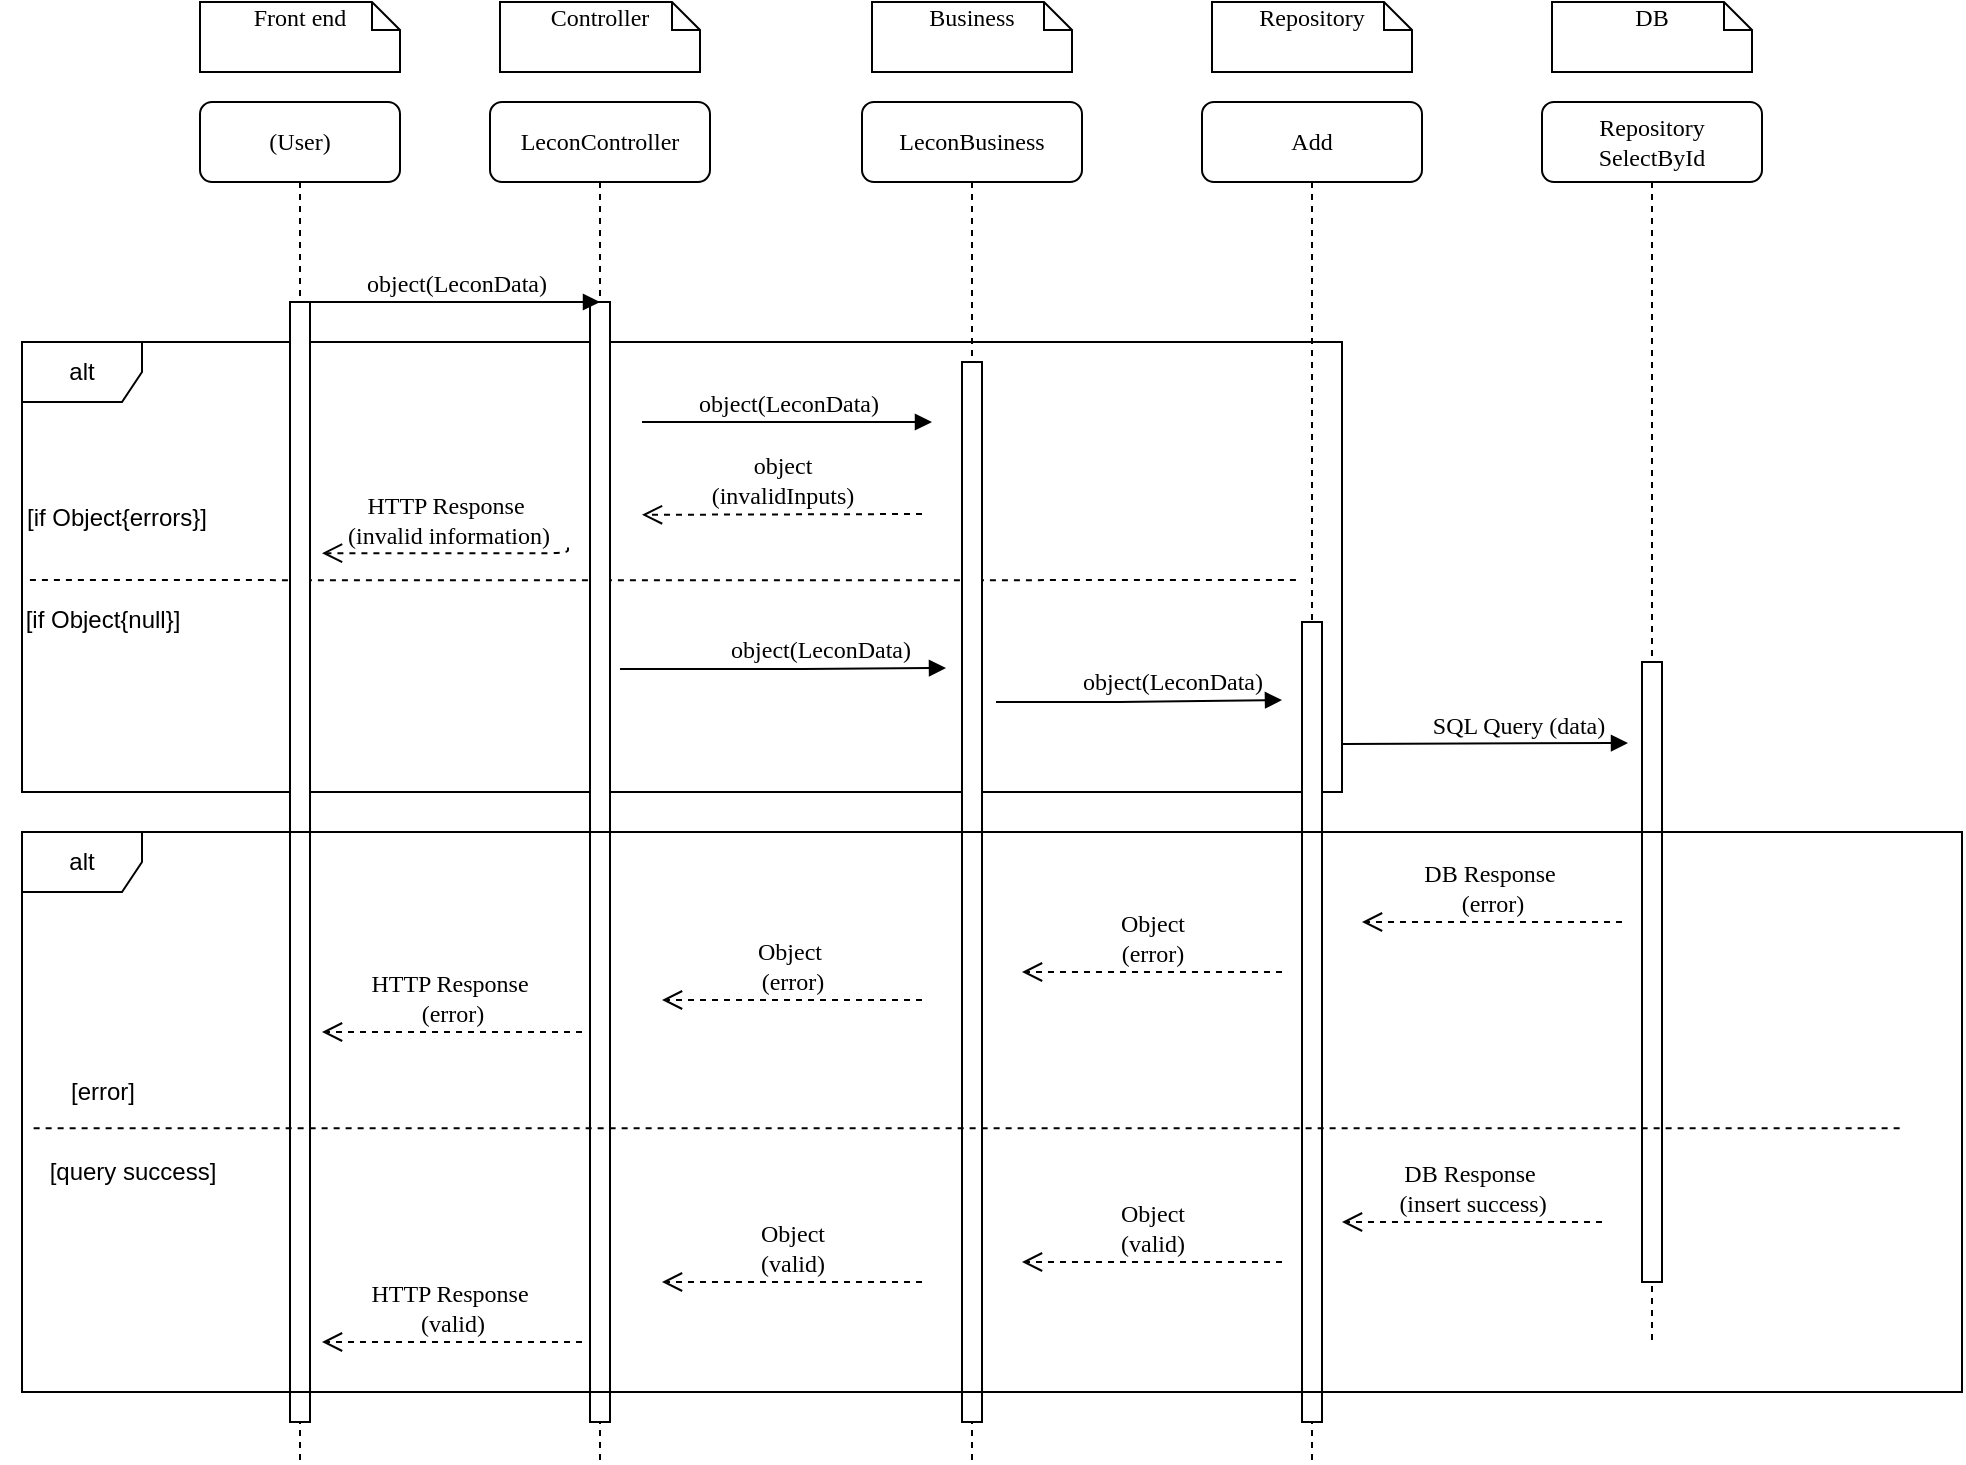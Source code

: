 <mxfile version="28.2.1">
  <diagram name="Page-1" id="2YBvvXClWsGukQMizWep">
    <mxGraphModel dx="1584" dy="834" grid="1" gridSize="10" guides="1" tooltips="1" connect="1" arrows="1" fold="1" page="1" pageScale="1" pageWidth="850" pageHeight="1100" math="0" shadow="0">
      <root>
        <mxCell id="0" />
        <mxCell id="1" parent="0" />
        <mxCell id="dWqMGCR1HXPKz_qinvt6-51" value="" style="group" vertex="1" connectable="0" parent="1">
          <mxGeometry x="100" y="220" width="660" height="225" as="geometry" />
        </mxCell>
        <mxCell id="dWqMGCR1HXPKz_qinvt6-52" value="alt" style="shape=umlFrame;whiteSpace=wrap;html=1;pointerEvents=0;" vertex="1" parent="dWqMGCR1HXPKz_qinvt6-51">
          <mxGeometry width="660" height="225" as="geometry" />
        </mxCell>
        <mxCell id="dWqMGCR1HXPKz_qinvt6-53" value="" style="endArrow=none;dashed=1;html=1;rounded=0;exitX=0.006;exitY=0.529;exitDx=0;exitDy=0;exitPerimeter=0;entryX=0.969;entryY=0.529;entryDx=0;entryDy=0;entryPerimeter=0;" edge="1" parent="dWqMGCR1HXPKz_qinvt6-51" source="dWqMGCR1HXPKz_qinvt6-52" target="dWqMGCR1HXPKz_qinvt6-52">
          <mxGeometry width="50" height="50" relative="1" as="geometry">
            <mxPoint x="825.0" y="119.118" as="sourcePoint" />
            <mxPoint x="928.125" y="52.941" as="targetPoint" />
            <Array as="points">
              <mxPoint x="309.375" y="119.118" />
            </Array>
          </mxGeometry>
        </mxCell>
        <mxCell id="dWqMGCR1HXPKz_qinvt6-54" value="[if Object{errors}]" style="text;html=1;align=center;verticalAlign=middle;resizable=0;points=[];autosize=1;strokeColor=none;fillColor=none;" vertex="1" parent="dWqMGCR1HXPKz_qinvt6-51">
          <mxGeometry x="-8.462" y="72.794" width="110" height="30" as="geometry" />
        </mxCell>
        <mxCell id="dWqMGCR1HXPKz_qinvt6-55" value="[if Object{null}]" style="text;html=1;align=center;verticalAlign=middle;resizable=0;points=[];autosize=1;strokeColor=none;fillColor=none;" vertex="1" parent="dWqMGCR1HXPKz_qinvt6-51">
          <mxGeometry x="-10.154" y="124.412" width="100" height="30" as="geometry" />
        </mxCell>
        <mxCell id="dWqMGCR1HXPKz_qinvt6-56" value="HTTP Response&amp;nbsp;&lt;div&gt;(invalid information)&lt;/div&gt;" style="html=1;verticalAlign=bottom;endArrow=open;dashed=1;endSize=8;labelBackgroundColor=none;fontFamily=Verdana;fontSize=12;edgeStyle=elbowEdgeStyle;elbow=vertical;" edge="1" parent="dWqMGCR1HXPKz_qinvt6-51">
          <mxGeometry relative="1" as="geometry">
            <mxPoint x="150" y="105.79" as="targetPoint" />
            <Array as="points">
              <mxPoint x="246.922" y="105.584" />
              <mxPoint x="297.692" y="105.584" />
            </Array>
            <mxPoint x="273" y="102.79" as="sourcePoint" />
          </mxGeometry>
        </mxCell>
        <mxCell id="dWqMGCR1HXPKz_qinvt6-143" value="object&lt;div&gt;(invalidInputs)&lt;/div&gt;" style="html=1;verticalAlign=bottom;endArrow=open;dashed=1;endSize=8;labelBackgroundColor=none;fontFamily=Verdana;fontSize=12;edgeStyle=elbowEdgeStyle;elbow=vertical;" edge="1" parent="dWqMGCR1HXPKz_qinvt6-51">
          <mxGeometry relative="1" as="geometry">
            <mxPoint x="309.999" y="86.414" as="targetPoint" />
            <Array as="points">
              <mxPoint x="436.922" y="86.414" />
              <mxPoint x="487.692" y="86.414" />
            </Array>
            <mxPoint x="450" y="86" as="sourcePoint" />
          </mxGeometry>
        </mxCell>
        <mxCell id="dWqMGCR1HXPKz_qinvt6-58" value="(User)" style="shape=umlLifeline;perimeter=lifelinePerimeter;whiteSpace=wrap;html=1;container=1;collapsible=0;recursiveResize=0;outlineConnect=0;rounded=1;shadow=0;comic=0;labelBackgroundColor=none;strokeWidth=1;fontFamily=Verdana;fontSize=12;align=center;" vertex="1" parent="1">
          <mxGeometry x="189" y="100" width="100" height="680" as="geometry" />
        </mxCell>
        <mxCell id="dWqMGCR1HXPKz_qinvt6-59" value="" style="html=1;points=[];perimeter=orthogonalPerimeter;rounded=0;shadow=0;comic=0;labelBackgroundColor=none;strokeWidth=1;fontFamily=Verdana;fontSize=12;align=center;" vertex="1" parent="dWqMGCR1HXPKz_qinvt6-58">
          <mxGeometry x="45" y="100" width="10" height="560" as="geometry" />
        </mxCell>
        <mxCell id="dWqMGCR1HXPKz_qinvt6-60" value="Front end" style="shape=note;whiteSpace=wrap;html=1;size=14;verticalAlign=top;align=center;spacingTop=-6;rounded=0;shadow=0;comic=0;labelBackgroundColor=none;strokeWidth=1;fontFamily=Verdana;fontSize=12" vertex="1" parent="1">
          <mxGeometry x="189" y="50" width="100" height="35" as="geometry" />
        </mxCell>
        <mxCell id="dWqMGCR1HXPKz_qinvt6-61" value="Controller" style="shape=note;whiteSpace=wrap;html=1;size=14;verticalAlign=top;align=center;spacingTop=-6;rounded=0;shadow=0;comic=0;labelBackgroundColor=none;strokeWidth=1;fontFamily=Verdana;fontSize=12" vertex="1" parent="1">
          <mxGeometry x="339" y="50" width="100" height="35" as="geometry" />
        </mxCell>
        <mxCell id="dWqMGCR1HXPKz_qinvt6-62" value="LeconController" style="shape=umlLifeline;perimeter=lifelinePerimeter;whiteSpace=wrap;html=1;container=1;collapsible=0;recursiveResize=0;outlineConnect=0;rounded=1;shadow=0;comic=0;labelBackgroundColor=none;strokeWidth=1;fontFamily=Verdana;fontSize=12;align=center;" vertex="1" parent="1">
          <mxGeometry x="334" y="100" width="110" height="680" as="geometry" />
        </mxCell>
        <mxCell id="dWqMGCR1HXPKz_qinvt6-63" value="" style="html=1;points=[];perimeter=orthogonalPerimeter;rounded=0;shadow=0;comic=0;labelBackgroundColor=none;strokeWidth=1;fontFamily=Verdana;fontSize=12;align=center;" vertex="1" parent="dWqMGCR1HXPKz_qinvt6-62">
          <mxGeometry x="50" y="100" width="10" height="560" as="geometry" />
        </mxCell>
        <mxCell id="dWqMGCR1HXPKz_qinvt6-65" value="object(LeconData)" style="html=1;verticalAlign=bottom;endArrow=block;labelBackgroundColor=none;fontFamily=Verdana;fontSize=12;edgeStyle=elbowEdgeStyle;elbow=vertical;" edge="1" parent="1" source="dWqMGCR1HXPKz_qinvt6-59">
          <mxGeometry x="0.002" relative="1" as="geometry">
            <mxPoint x="309" y="210" as="sourcePoint" />
            <mxPoint x="389" y="200" as="targetPoint" />
            <mxPoint as="offset" />
          </mxGeometry>
        </mxCell>
        <mxCell id="dWqMGCR1HXPKz_qinvt6-72" value="Business" style="shape=note;whiteSpace=wrap;html=1;size=14;verticalAlign=top;align=center;spacingTop=-6;rounded=0;shadow=0;comic=0;labelBackgroundColor=none;strokeWidth=1;fontFamily=Verdana;fontSize=12" vertex="1" parent="1">
          <mxGeometry x="525" y="50" width="100" height="35" as="geometry" />
        </mxCell>
        <mxCell id="dWqMGCR1HXPKz_qinvt6-73" value="LeconBusiness" style="shape=umlLifeline;perimeter=lifelinePerimeter;whiteSpace=wrap;html=1;container=1;collapsible=0;recursiveResize=0;outlineConnect=0;rounded=1;shadow=0;comic=0;labelBackgroundColor=none;strokeWidth=1;fontFamily=Verdana;fontSize=12;align=center;" vertex="1" parent="1">
          <mxGeometry x="520" y="100" width="110" height="680" as="geometry" />
        </mxCell>
        <mxCell id="dWqMGCR1HXPKz_qinvt6-74" value="" style="html=1;points=[];perimeter=orthogonalPerimeter;rounded=0;shadow=0;comic=0;labelBackgroundColor=none;strokeWidth=1;fontFamily=Verdana;fontSize=12;align=center;" vertex="1" parent="dWqMGCR1HXPKz_qinvt6-73">
          <mxGeometry x="50" y="130" width="10" height="530" as="geometry" />
        </mxCell>
        <mxCell id="dWqMGCR1HXPKz_qinvt6-142" value="object(LeconData)" style="html=1;verticalAlign=bottom;endArrow=block;labelBackgroundColor=none;fontFamily=Verdana;fontSize=12;edgeStyle=elbowEdgeStyle;elbow=vertical;" edge="1" parent="dWqMGCR1HXPKz_qinvt6-73">
          <mxGeometry x="0.002" relative="1" as="geometry">
            <mxPoint x="-110" y="160" as="sourcePoint" />
            <mxPoint x="35" y="160" as="targetPoint" />
            <mxPoint as="offset" />
          </mxGeometry>
        </mxCell>
        <mxCell id="dWqMGCR1HXPKz_qinvt6-76" value="object(LeconData)" style="html=1;verticalAlign=bottom;endArrow=block;labelBackgroundColor=none;fontFamily=Verdana;fontSize=12;edgeStyle=elbowEdgeStyle;elbow=horizontal;" edge="1" parent="1">
          <mxGeometry x="0.23" relative="1" as="geometry">
            <mxPoint x="399" y="383.5" as="sourcePoint" />
            <mxPoint x="562" y="383" as="targetPoint" />
            <mxPoint as="offset" />
          </mxGeometry>
        </mxCell>
        <mxCell id="dWqMGCR1HXPKz_qinvt6-81" value="Repository" style="shape=note;whiteSpace=wrap;html=1;size=14;verticalAlign=top;align=center;spacingTop=-6;rounded=0;shadow=0;comic=0;labelBackgroundColor=none;strokeWidth=1;fontFamily=Verdana;fontSize=12" vertex="1" parent="1">
          <mxGeometry x="695" y="50" width="100" height="35" as="geometry" />
        </mxCell>
        <mxCell id="dWqMGCR1HXPKz_qinvt6-82" value="Add" style="shape=umlLifeline;perimeter=lifelinePerimeter;whiteSpace=wrap;html=1;container=1;collapsible=0;recursiveResize=0;outlineConnect=0;rounded=1;shadow=0;comic=0;labelBackgroundColor=none;strokeWidth=1;fontFamily=Verdana;fontSize=12;align=center;" vertex="1" parent="1">
          <mxGeometry x="690" y="100" width="110" height="680" as="geometry" />
        </mxCell>
        <mxCell id="dWqMGCR1HXPKz_qinvt6-83" value="" style="html=1;points=[];perimeter=orthogonalPerimeter;rounded=0;shadow=0;comic=0;labelBackgroundColor=none;strokeWidth=1;fontFamily=Verdana;fontSize=12;align=center;" vertex="1" parent="dWqMGCR1HXPKz_qinvt6-82">
          <mxGeometry x="50" y="260" width="10" height="400" as="geometry" />
        </mxCell>
        <mxCell id="dWqMGCR1HXPKz_qinvt6-101" value="object(LeconData)" style="html=1;verticalAlign=bottom;endArrow=block;labelBackgroundColor=none;fontFamily=Verdana;fontSize=12;edgeStyle=elbowEdgeStyle;elbow=horizontal;" edge="1" parent="dWqMGCR1HXPKz_qinvt6-82">
          <mxGeometry x="0.23" relative="1" as="geometry">
            <mxPoint x="-103" y="299.94" as="sourcePoint" />
            <mxPoint x="40" y="299" as="targetPoint" />
            <mxPoint as="offset" />
          </mxGeometry>
        </mxCell>
        <mxCell id="dWqMGCR1HXPKz_qinvt6-95" value="DB" style="shape=note;whiteSpace=wrap;html=1;size=14;verticalAlign=top;align=center;spacingTop=-6;rounded=0;shadow=0;comic=0;labelBackgroundColor=none;strokeWidth=1;fontFamily=Verdana;fontSize=12" vertex="1" parent="1">
          <mxGeometry x="865" y="50" width="100" height="35" as="geometry" />
        </mxCell>
        <mxCell id="dWqMGCR1HXPKz_qinvt6-96" value="Repository&lt;div&gt;SelectById&lt;/div&gt;" style="shape=umlLifeline;perimeter=lifelinePerimeter;whiteSpace=wrap;html=1;container=1;collapsible=0;recursiveResize=0;outlineConnect=0;rounded=1;shadow=0;comic=0;labelBackgroundColor=none;strokeWidth=1;fontFamily=Verdana;fontSize=12;align=center;" vertex="1" parent="1">
          <mxGeometry x="860" y="100" width="110" height="620" as="geometry" />
        </mxCell>
        <mxCell id="dWqMGCR1HXPKz_qinvt6-97" value="" style="html=1;points=[];perimeter=orthogonalPerimeter;rounded=0;shadow=0;comic=0;labelBackgroundColor=none;strokeWidth=1;fontFamily=Verdana;fontSize=12;align=center;" vertex="1" parent="dWqMGCR1HXPKz_qinvt6-96">
          <mxGeometry x="50" y="280" width="10" height="310" as="geometry" />
        </mxCell>
        <mxCell id="dWqMGCR1HXPKz_qinvt6-102" value="" style="group;movable=1;resizable=1;rotatable=1;deletable=1;editable=1;locked=0;connectable=1;" vertex="1" connectable="0" parent="1">
          <mxGeometry x="100" y="465" width="970" height="280" as="geometry" />
        </mxCell>
        <mxCell id="dWqMGCR1HXPKz_qinvt6-103" value="alt" style="shape=umlFrame;whiteSpace=wrap;html=1;pointerEvents=0;" vertex="1" parent="dWqMGCR1HXPKz_qinvt6-102">
          <mxGeometry width="970" height="280" as="geometry" />
        </mxCell>
        <mxCell id="dWqMGCR1HXPKz_qinvt6-104" value="" style="endArrow=none;dashed=1;html=1;rounded=0;exitX=0.006;exitY=0.529;exitDx=0;exitDy=0;exitPerimeter=0;entryX=0.969;entryY=0.529;entryDx=0;entryDy=0;entryPerimeter=0;" edge="1" parent="dWqMGCR1HXPKz_qinvt6-102" source="dWqMGCR1HXPKz_qinvt6-103" target="dWqMGCR1HXPKz_qinvt6-103">
          <mxGeometry width="50" height="50" relative="1" as="geometry">
            <mxPoint x="1212.5" y="108.529" as="sourcePoint" />
            <mxPoint x="1364.062" y="48.235" as="targetPoint" />
            <Array as="points" />
          </mxGeometry>
        </mxCell>
        <mxCell id="dWqMGCR1HXPKz_qinvt6-105" value="[error]" style="text;html=1;align=center;verticalAlign=middle;resizable=0;points=[];autosize=1;strokeColor=none;fillColor=none;" vertex="1" parent="dWqMGCR1HXPKz_qinvt6-102">
          <mxGeometry x="10.004" y="115.004" width="60" height="30" as="geometry" />
        </mxCell>
        <mxCell id="dWqMGCR1HXPKz_qinvt6-106" value="[query success]" style="text;html=1;align=center;verticalAlign=middle;resizable=0;points=[];autosize=1;strokeColor=none;fillColor=none;" vertex="1" parent="dWqMGCR1HXPKz_qinvt6-102">
          <mxGeometry x="-0.003" y="155.003" width="110" height="30" as="geometry" />
        </mxCell>
        <mxCell id="dWqMGCR1HXPKz_qinvt6-108" value="DB Response&amp;nbsp;&lt;div&gt;(error)&lt;/div&gt;" style="html=1;verticalAlign=bottom;endArrow=open;dashed=1;endSize=8;labelBackgroundColor=none;fontFamily=Verdana;fontSize=12;edgeStyle=elbowEdgeStyle;elbow=vertical;" edge="1" parent="dWqMGCR1HXPKz_qinvt6-102">
          <mxGeometry relative="1" as="geometry">
            <mxPoint x="670" y="45" as="targetPoint" />
            <Array as="points">
              <mxPoint x="745" y="45" />
              <mxPoint x="775" y="45" />
            </Array>
            <mxPoint x="800" y="45" as="sourcePoint" />
          </mxGeometry>
        </mxCell>
        <mxCell id="dWqMGCR1HXPKz_qinvt6-109" value="&lt;div&gt;Object&lt;/div&gt;&lt;div&gt;(error)&lt;/div&gt;" style="html=1;verticalAlign=bottom;endArrow=open;dashed=1;endSize=8;labelBackgroundColor=none;fontFamily=Verdana;fontSize=12;edgeStyle=elbowEdgeStyle;elbow=vertical;" edge="1" parent="dWqMGCR1HXPKz_qinvt6-102">
          <mxGeometry relative="1" as="geometry">
            <mxPoint x="500" y="70" as="targetPoint" />
            <Array as="points">
              <mxPoint x="575" y="70" />
              <mxPoint x="605" y="70" />
            </Array>
            <mxPoint x="630" y="70" as="sourcePoint" />
          </mxGeometry>
        </mxCell>
        <mxCell id="dWqMGCR1HXPKz_qinvt6-110" value="Object&amp;nbsp;&lt;div&gt;(error)&lt;/div&gt;" style="html=1;verticalAlign=bottom;endArrow=open;dashed=1;endSize=8;labelBackgroundColor=none;fontFamily=Verdana;fontSize=12;edgeStyle=elbowEdgeStyle;elbow=vertical;" edge="1" parent="dWqMGCR1HXPKz_qinvt6-102">
          <mxGeometry relative="1" as="geometry">
            <mxPoint x="320" y="84" as="targetPoint" />
            <Array as="points">
              <mxPoint x="395" y="84" />
              <mxPoint x="425" y="84" />
            </Array>
            <mxPoint x="450" y="84" as="sourcePoint" />
          </mxGeometry>
        </mxCell>
        <mxCell id="dWqMGCR1HXPKz_qinvt6-126" value="HTTP Response&amp;nbsp;&lt;div&gt;(error)&lt;/div&gt;" style="html=1;verticalAlign=bottom;endArrow=open;dashed=1;endSize=8;labelBackgroundColor=none;fontFamily=Verdana;fontSize=12;edgeStyle=elbowEdgeStyle;elbow=vertical;" edge="1" parent="dWqMGCR1HXPKz_qinvt6-102">
          <mxGeometry relative="1" as="geometry">
            <mxPoint x="150" y="100" as="targetPoint" />
            <Array as="points">
              <mxPoint x="225" y="100" />
              <mxPoint x="255" y="100" />
            </Array>
            <mxPoint x="280" y="100" as="sourcePoint" />
          </mxGeometry>
        </mxCell>
        <mxCell id="dWqMGCR1HXPKz_qinvt6-127" value="DB Response&amp;nbsp;&lt;div&gt;(insert success)&lt;/div&gt;" style="html=1;verticalAlign=bottom;endArrow=open;dashed=1;endSize=8;labelBackgroundColor=none;fontFamily=Verdana;fontSize=12;edgeStyle=elbowEdgeStyle;elbow=vertical;" edge="1" parent="dWqMGCR1HXPKz_qinvt6-102">
          <mxGeometry relative="1" as="geometry">
            <mxPoint x="660" y="195" as="targetPoint" />
            <Array as="points">
              <mxPoint x="735" y="195" />
              <mxPoint x="765" y="195" />
            </Array>
            <mxPoint x="790" y="195" as="sourcePoint" />
          </mxGeometry>
        </mxCell>
        <mxCell id="dWqMGCR1HXPKz_qinvt6-128" value="&lt;div&gt;Object&lt;/div&gt;&lt;div&gt;(valid)&lt;/div&gt;" style="html=1;verticalAlign=bottom;endArrow=open;dashed=1;endSize=8;labelBackgroundColor=none;fontFamily=Verdana;fontSize=12;edgeStyle=elbowEdgeStyle;elbow=vertical;" edge="1" parent="dWqMGCR1HXPKz_qinvt6-102">
          <mxGeometry relative="1" as="geometry">
            <mxPoint x="500" y="215" as="targetPoint" />
            <Array as="points">
              <mxPoint x="575" y="215" />
              <mxPoint x="605" y="215" />
            </Array>
            <mxPoint x="630" y="215" as="sourcePoint" />
          </mxGeometry>
        </mxCell>
        <mxCell id="dWqMGCR1HXPKz_qinvt6-140" value="&lt;div&gt;Object&lt;/div&gt;&lt;div&gt;(valid)&lt;/div&gt;" style="html=1;verticalAlign=bottom;endArrow=open;dashed=1;endSize=8;labelBackgroundColor=none;fontFamily=Verdana;fontSize=12;edgeStyle=elbowEdgeStyle;elbow=vertical;" edge="1" parent="dWqMGCR1HXPKz_qinvt6-102">
          <mxGeometry relative="1" as="geometry">
            <mxPoint x="320" y="225" as="targetPoint" />
            <Array as="points">
              <mxPoint x="395" y="225" />
              <mxPoint x="425" y="225" />
            </Array>
            <mxPoint x="450" y="225" as="sourcePoint" />
          </mxGeometry>
        </mxCell>
        <mxCell id="dWqMGCR1HXPKz_qinvt6-141" value="HTTP Response&amp;nbsp;&lt;div&gt;(valid)&lt;/div&gt;" style="html=1;verticalAlign=bottom;endArrow=open;dashed=1;endSize=8;labelBackgroundColor=none;fontFamily=Verdana;fontSize=12;edgeStyle=elbowEdgeStyle;elbow=vertical;" edge="1" parent="dWqMGCR1HXPKz_qinvt6-102">
          <mxGeometry relative="1" as="geometry">
            <mxPoint x="150" y="255" as="targetPoint" />
            <Array as="points">
              <mxPoint x="225" y="255" />
              <mxPoint x="255" y="255" />
            </Array>
            <mxPoint x="280" y="255" as="sourcePoint" />
          </mxGeometry>
        </mxCell>
        <mxCell id="dWqMGCR1HXPKz_qinvt6-144" value="SQL Query (data)" style="html=1;verticalAlign=bottom;endArrow=block;labelBackgroundColor=none;fontFamily=Verdana;fontSize=12;edgeStyle=elbowEdgeStyle;elbow=vertical;" edge="1" parent="1">
          <mxGeometry x="0.23" relative="1" as="geometry">
            <mxPoint x="760" y="420.94" as="sourcePoint" />
            <mxPoint x="903" y="420" as="targetPoint" />
            <mxPoint as="offset" />
          </mxGeometry>
        </mxCell>
      </root>
    </mxGraphModel>
  </diagram>
</mxfile>
